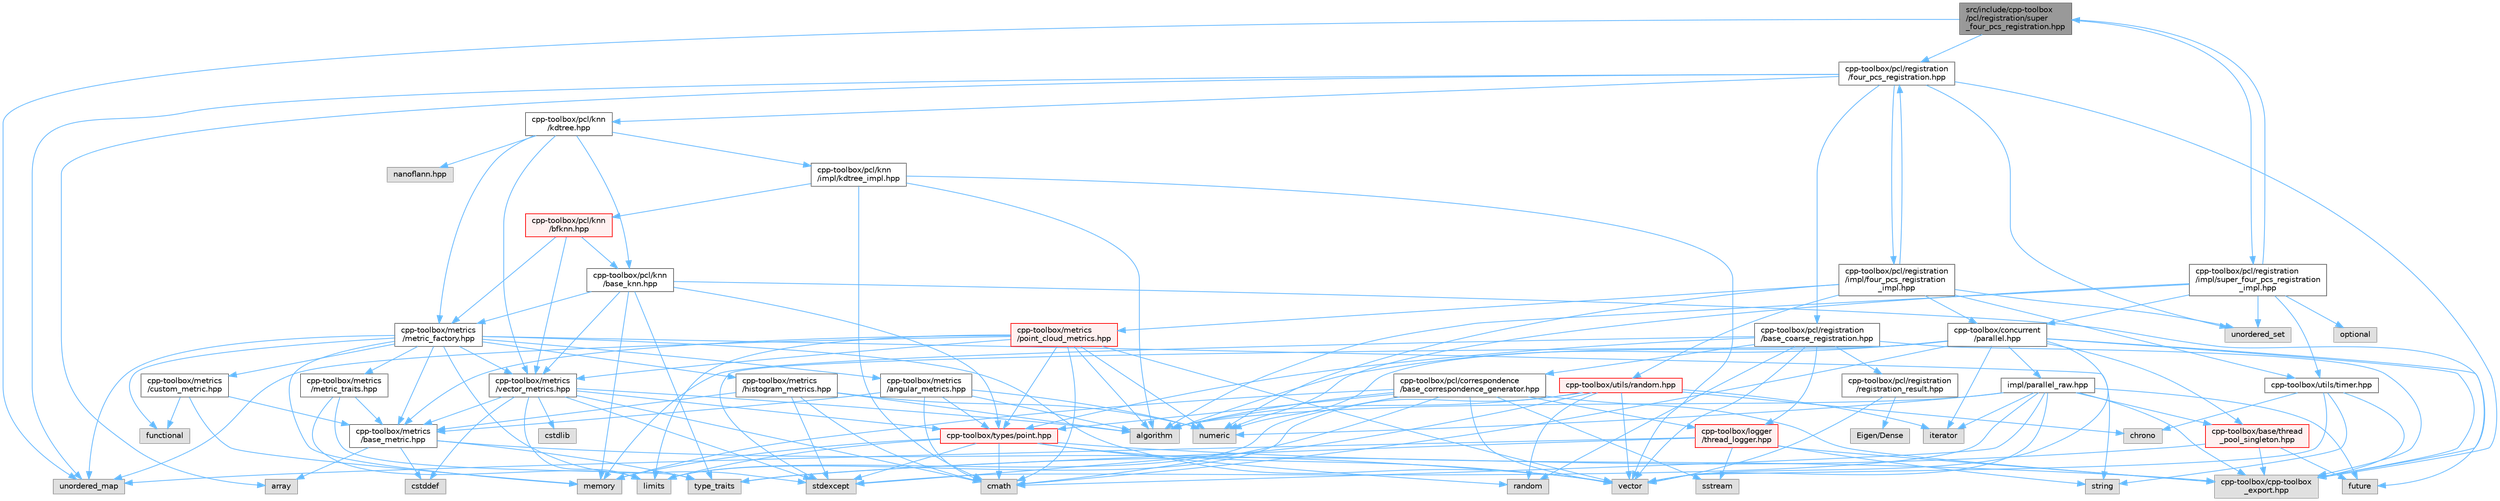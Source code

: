 digraph "src/include/cpp-toolbox/pcl/registration/super_four_pcs_registration.hpp"
{
 // LATEX_PDF_SIZE
  bgcolor="transparent";
  edge [fontname=Helvetica,fontsize=10,labelfontname=Helvetica,labelfontsize=10];
  node [fontname=Helvetica,fontsize=10,shape=box,height=0.2,width=0.4];
  Node1 [id="Node000001",label="src/include/cpp-toolbox\l/pcl/registration/super\l_four_pcs_registration.hpp",height=0.2,width=0.4,color="gray40", fillcolor="grey60", style="filled", fontcolor="black",tooltip=" "];
  Node1 -> Node2 [id="edge1_Node000001_Node000002",color="steelblue1",style="solid",tooltip=" "];
  Node2 [id="Node000002",label="unordered_map",height=0.2,width=0.4,color="grey60", fillcolor="#E0E0E0", style="filled",tooltip=" "];
  Node1 -> Node3 [id="edge2_Node000001_Node000003",color="steelblue1",style="solid",tooltip=" "];
  Node3 [id="Node000003",label="cpp-toolbox/pcl/registration\l/four_pcs_registration.hpp",height=0.2,width=0.4,color="grey40", fillcolor="white", style="filled",URL="$four__pcs__registration_8hpp.html",tooltip=" "];
  Node3 -> Node4 [id="edge3_Node000003_Node000004",color="steelblue1",style="solid",tooltip=" "];
  Node4 [id="Node000004",label="array",height=0.2,width=0.4,color="grey60", fillcolor="#E0E0E0", style="filled",tooltip=" "];
  Node3 -> Node2 [id="edge4_Node000003_Node000002",color="steelblue1",style="solid",tooltip=" "];
  Node3 -> Node5 [id="edge5_Node000003_Node000005",color="steelblue1",style="solid",tooltip=" "];
  Node5 [id="Node000005",label="unordered_set",height=0.2,width=0.4,color="grey60", fillcolor="#E0E0E0", style="filled",tooltip=" "];
  Node3 -> Node6 [id="edge6_Node000003_Node000006",color="steelblue1",style="solid",tooltip=" "];
  Node6 [id="Node000006",label="cpp-toolbox/cpp-toolbox\l_export.hpp",height=0.2,width=0.4,color="grey60", fillcolor="#E0E0E0", style="filled",tooltip=" "];
  Node3 -> Node7 [id="edge7_Node000003_Node000007",color="steelblue1",style="solid",tooltip=" "];
  Node7 [id="Node000007",label="cpp-toolbox/pcl/knn\l/kdtree.hpp",height=0.2,width=0.4,color="grey40", fillcolor="white", style="filled",URL="$kdtree_8hpp.html",tooltip=" "];
  Node7 -> Node8 [id="edge8_Node000007_Node000008",color="steelblue1",style="solid",tooltip=" "];
  Node8 [id="Node000008",label="cpp-toolbox/pcl/knn\l/base_knn.hpp",height=0.2,width=0.4,color="grey40", fillcolor="white", style="filled",URL="$base__knn_8hpp.html",tooltip=" "];
  Node8 -> Node9 [id="edge9_Node000008_Node000009",color="steelblue1",style="solid",tooltip=" "];
  Node9 [id="Node000009",label="memory",height=0.2,width=0.4,color="grey60", fillcolor="#E0E0E0", style="filled",tooltip=" "];
  Node8 -> Node10 [id="edge10_Node000008_Node000010",color="steelblue1",style="solid",tooltip=" "];
  Node10 [id="Node000010",label="type_traits",height=0.2,width=0.4,color="grey60", fillcolor="#E0E0E0", style="filled",tooltip=" "];
  Node8 -> Node6 [id="edge11_Node000008_Node000006",color="steelblue1",style="solid",tooltip=" "];
  Node8 -> Node11 [id="edge12_Node000008_Node000011",color="steelblue1",style="solid",tooltip=" "];
  Node11 [id="Node000011",label="cpp-toolbox/types/point.hpp",height=0.2,width=0.4,color="red", fillcolor="#FFF0F0", style="filled",URL="$point_8hpp.html",tooltip=" "];
  Node11 -> Node12 [id="edge13_Node000011_Node000012",color="steelblue1",style="solid",tooltip=" "];
  Node12 [id="Node000012",label="cmath",height=0.2,width=0.4,color="grey60", fillcolor="#E0E0E0", style="filled",tooltip=" "];
  Node11 -> Node14 [id="edge14_Node000011_Node000014",color="steelblue1",style="solid",tooltip=" "];
  Node14 [id="Node000014",label="limits",height=0.2,width=0.4,color="grey60", fillcolor="#E0E0E0", style="filled",tooltip=" "];
  Node11 -> Node9 [id="edge15_Node000011_Node000009",color="steelblue1",style="solid",tooltip=" "];
  Node11 -> Node16 [id="edge16_Node000011_Node000016",color="steelblue1",style="solid",tooltip=" "];
  Node16 [id="Node000016",label="random",height=0.2,width=0.4,color="grey60", fillcolor="#E0E0E0", style="filled",tooltip=" "];
  Node11 -> Node17 [id="edge17_Node000011_Node000017",color="steelblue1",style="solid",tooltip=" "];
  Node17 [id="Node000017",label="stdexcept",height=0.2,width=0.4,color="grey60", fillcolor="#E0E0E0", style="filled",tooltip=" "];
  Node11 -> Node18 [id="edge18_Node000011_Node000018",color="steelblue1",style="solid",tooltip=" "];
  Node18 [id="Node000018",label="vector",height=0.2,width=0.4,color="grey60", fillcolor="#E0E0E0", style="filled",tooltip=" "];
  Node11 -> Node6 [id="edge19_Node000011_Node000006",color="steelblue1",style="solid",tooltip=" "];
  Node8 -> Node31 [id="edge20_Node000008_Node000031",color="steelblue1",style="solid",tooltip=" "];
  Node31 [id="Node000031",label="cpp-toolbox/metrics\l/vector_metrics.hpp",height=0.2,width=0.4,color="grey40", fillcolor="white", style="filled",URL="$vector__metrics_8hpp.html",tooltip=" "];
  Node31 -> Node32 [id="edge21_Node000031_Node000032",color="steelblue1",style="solid",tooltip=" "];
  Node32 [id="Node000032",label="algorithm",height=0.2,width=0.4,color="grey60", fillcolor="#E0E0E0", style="filled",tooltip=" "];
  Node31 -> Node12 [id="edge22_Node000031_Node000012",color="steelblue1",style="solid",tooltip=" "];
  Node31 -> Node33 [id="edge23_Node000031_Node000033",color="steelblue1",style="solid",tooltip=" "];
  Node33 [id="Node000033",label="cstddef",height=0.2,width=0.4,color="grey60", fillcolor="#E0E0E0", style="filled",tooltip=" "];
  Node31 -> Node34 [id="edge24_Node000031_Node000034",color="steelblue1",style="solid",tooltip=" "];
  Node34 [id="Node000034",label="cstdlib",height=0.2,width=0.4,color="grey60", fillcolor="#E0E0E0", style="filled",tooltip=" "];
  Node31 -> Node14 [id="edge25_Node000031_Node000014",color="steelblue1",style="solid",tooltip=" "];
  Node31 -> Node17 [id="edge26_Node000031_Node000017",color="steelblue1",style="solid",tooltip=" "];
  Node31 -> Node35 [id="edge27_Node000031_Node000035",color="steelblue1",style="solid",tooltip=" "];
  Node35 [id="Node000035",label="cpp-toolbox/metrics\l/base_metric.hpp",height=0.2,width=0.4,color="grey40", fillcolor="white", style="filled",URL="$base__metric_8hpp.html",tooltip=" "];
  Node35 -> Node33 [id="edge28_Node000035_Node000033",color="steelblue1",style="solid",tooltip=" "];
  Node35 -> Node18 [id="edge29_Node000035_Node000018",color="steelblue1",style="solid",tooltip=" "];
  Node35 -> Node4 [id="edge30_Node000035_Node000004",color="steelblue1",style="solid",tooltip=" "];
  Node35 -> Node10 [id="edge31_Node000035_Node000010",color="steelblue1",style="solid",tooltip=" "];
  Node31 -> Node11 [id="edge32_Node000031_Node000011",color="steelblue1",style="solid",tooltip=" "];
  Node8 -> Node36 [id="edge33_Node000008_Node000036",color="steelblue1",style="solid",tooltip=" "];
  Node36 [id="Node000036",label="cpp-toolbox/metrics\l/metric_factory.hpp",height=0.2,width=0.4,color="grey40", fillcolor="white", style="filled",URL="$metric__factory_8hpp.html",tooltip=" "];
  Node36 -> Node9 [id="edge34_Node000036_Node000009",color="steelblue1",style="solid",tooltip=" "];
  Node36 -> Node20 [id="edge35_Node000036_Node000020",color="steelblue1",style="solid",tooltip=" "];
  Node20 [id="Node000020",label="string",height=0.2,width=0.4,color="grey60", fillcolor="#E0E0E0", style="filled",tooltip=" "];
  Node36 -> Node2 [id="edge36_Node000036_Node000002",color="steelblue1",style="solid",tooltip=" "];
  Node36 -> Node23 [id="edge37_Node000036_Node000023",color="steelblue1",style="solid",tooltip=" "];
  Node23 [id="Node000023",label="functional",height=0.2,width=0.4,color="grey60", fillcolor="#E0E0E0", style="filled",tooltip=" "];
  Node36 -> Node17 [id="edge38_Node000036_Node000017",color="steelblue1",style="solid",tooltip=" "];
  Node36 -> Node18 [id="edge39_Node000036_Node000018",color="steelblue1",style="solid",tooltip=" "];
  Node36 -> Node35 [id="edge40_Node000036_Node000035",color="steelblue1",style="solid",tooltip=" "];
  Node36 -> Node37 [id="edge41_Node000036_Node000037",color="steelblue1",style="solid",tooltip=" "];
  Node37 [id="Node000037",label="cpp-toolbox/metrics\l/metric_traits.hpp",height=0.2,width=0.4,color="grey40", fillcolor="white", style="filled",URL="$metric__traits_8hpp.html",tooltip=" "];
  Node37 -> Node10 [id="edge42_Node000037_Node000010",color="steelblue1",style="solid",tooltip=" "];
  Node37 -> Node14 [id="edge43_Node000037_Node000014",color="steelblue1",style="solid",tooltip=" "];
  Node37 -> Node35 [id="edge44_Node000037_Node000035",color="steelblue1",style="solid",tooltip=" "];
  Node36 -> Node31 [id="edge45_Node000036_Node000031",color="steelblue1",style="solid",tooltip=" "];
  Node36 -> Node38 [id="edge46_Node000036_Node000038",color="steelblue1",style="solid",tooltip=" "];
  Node38 [id="Node000038",label="cpp-toolbox/metrics\l/histogram_metrics.hpp",height=0.2,width=0.4,color="grey40", fillcolor="white", style="filled",URL="$histogram__metrics_8hpp.html",tooltip=" "];
  Node38 -> Node32 [id="edge47_Node000038_Node000032",color="steelblue1",style="solid",tooltip=" "];
  Node38 -> Node12 [id="edge48_Node000038_Node000012",color="steelblue1",style="solid",tooltip=" "];
  Node38 -> Node39 [id="edge49_Node000038_Node000039",color="steelblue1",style="solid",tooltip=" "];
  Node39 [id="Node000039",label="numeric",height=0.2,width=0.4,color="grey60", fillcolor="#E0E0E0", style="filled",tooltip=" "];
  Node38 -> Node17 [id="edge50_Node000038_Node000017",color="steelblue1",style="solid",tooltip=" "];
  Node38 -> Node35 [id="edge51_Node000038_Node000035",color="steelblue1",style="solid",tooltip=" "];
  Node36 -> Node40 [id="edge52_Node000036_Node000040",color="steelblue1",style="solid",tooltip=" "];
  Node40 [id="Node000040",label="cpp-toolbox/metrics\l/angular_metrics.hpp",height=0.2,width=0.4,color="grey40", fillcolor="white", style="filled",URL="$angular__metrics_8hpp.html",tooltip=" "];
  Node40 -> Node32 [id="edge53_Node000040_Node000032",color="steelblue1",style="solid",tooltip=" "];
  Node40 -> Node12 [id="edge54_Node000040_Node000012",color="steelblue1",style="solid",tooltip=" "];
  Node40 -> Node39 [id="edge55_Node000040_Node000039",color="steelblue1",style="solid",tooltip=" "];
  Node40 -> Node35 [id="edge56_Node000040_Node000035",color="steelblue1",style="solid",tooltip=" "];
  Node40 -> Node11 [id="edge57_Node000040_Node000011",color="steelblue1",style="solid",tooltip=" "];
  Node36 -> Node41 [id="edge58_Node000036_Node000041",color="steelblue1",style="solid",tooltip=" "];
  Node41 [id="Node000041",label="cpp-toolbox/metrics\l/custom_metric.hpp",height=0.2,width=0.4,color="grey40", fillcolor="white", style="filled",URL="$custom__metric_8hpp.html",tooltip=" "];
  Node41 -> Node23 [id="edge59_Node000041_Node000023",color="steelblue1",style="solid",tooltip=" "];
  Node41 -> Node9 [id="edge60_Node000041_Node000009",color="steelblue1",style="solid",tooltip=" "];
  Node41 -> Node35 [id="edge61_Node000041_Node000035",color="steelblue1",style="solid",tooltip=" "];
  Node7 -> Node36 [id="edge62_Node000007_Node000036",color="steelblue1",style="solid",tooltip=" "];
  Node7 -> Node31 [id="edge63_Node000007_Node000031",color="steelblue1",style="solid",tooltip=" "];
  Node7 -> Node42 [id="edge64_Node000007_Node000042",color="steelblue1",style="solid",tooltip=" "];
  Node42 [id="Node000042",label="nanoflann.hpp",height=0.2,width=0.4,color="grey60", fillcolor="#E0E0E0", style="filled",tooltip=" "];
  Node7 -> Node43 [id="edge65_Node000007_Node000043",color="steelblue1",style="solid",tooltip=" "];
  Node43 [id="Node000043",label="cpp-toolbox/pcl/knn\l/impl/kdtree_impl.hpp",height=0.2,width=0.4,color="grey40", fillcolor="white", style="filled",URL="$kdtree__impl_8hpp.html",tooltip=" "];
  Node43 -> Node32 [id="edge66_Node000043_Node000032",color="steelblue1",style="solid",tooltip=" "];
  Node43 -> Node12 [id="edge67_Node000043_Node000012",color="steelblue1",style="solid",tooltip=" "];
  Node43 -> Node18 [id="edge68_Node000043_Node000018",color="steelblue1",style="solid",tooltip=" "];
  Node43 -> Node44 [id="edge69_Node000043_Node000044",color="steelblue1",style="solid",tooltip=" "];
  Node44 [id="Node000044",label="cpp-toolbox/pcl/knn\l/bfknn.hpp",height=0.2,width=0.4,color="red", fillcolor="#FFF0F0", style="filled",URL="$bfknn_8hpp.html",tooltip=" "];
  Node44 -> Node8 [id="edge70_Node000044_Node000008",color="steelblue1",style="solid",tooltip=" "];
  Node44 -> Node36 [id="edge71_Node000044_Node000036",color="steelblue1",style="solid",tooltip=" "];
  Node44 -> Node31 [id="edge72_Node000044_Node000031",color="steelblue1",style="solid",tooltip=" "];
  Node3 -> Node47 [id="edge73_Node000003_Node000047",color="steelblue1",style="solid",tooltip=" "];
  Node47 [id="Node000047",label="cpp-toolbox/pcl/registration\l/base_coarse_registration.hpp",height=0.2,width=0.4,color="grey40", fillcolor="white", style="filled",URL="$base__coarse__registration_8hpp.html",tooltip=" "];
  Node47 -> Node9 [id="edge74_Node000047_Node000009",color="steelblue1",style="solid",tooltip=" "];
  Node47 -> Node18 [id="edge75_Node000047_Node000018",color="steelblue1",style="solid",tooltip=" "];
  Node47 -> Node16 [id="edge76_Node000047_Node000016",color="steelblue1",style="solid",tooltip=" "];
  Node47 -> Node6 [id="edge77_Node000047_Node000006",color="steelblue1",style="solid",tooltip=" "];
  Node47 -> Node48 [id="edge78_Node000047_Node000048",color="steelblue1",style="solid",tooltip=" "];
  Node48 [id="Node000048",label="cpp-toolbox/pcl/correspondence\l/base_correspondence_generator.hpp",height=0.2,width=0.4,color="grey40", fillcolor="white", style="filled",URL="$base__correspondence__generator_8hpp.html",tooltip=" "];
  Node48 -> Node9 [id="edge79_Node000048_Node000009",color="steelblue1",style="solid",tooltip=" "];
  Node48 -> Node18 [id="edge80_Node000048_Node000018",color="steelblue1",style="solid",tooltip=" "];
  Node48 -> Node49 [id="edge81_Node000048_Node000049",color="steelblue1",style="solid",tooltip=" "];
  Node49 [id="Node000049",label="sstream",height=0.2,width=0.4,color="grey60", fillcolor="#E0E0E0", style="filled",tooltip=" "];
  Node48 -> Node32 [id="edge82_Node000048_Node000032",color="steelblue1",style="solid",tooltip=" "];
  Node48 -> Node14 [id="edge83_Node000048_Node000014",color="steelblue1",style="solid",tooltip=" "];
  Node48 -> Node12 [id="edge84_Node000048_Node000012",color="steelblue1",style="solid",tooltip=" "];
  Node48 -> Node11 [id="edge85_Node000048_Node000011",color="steelblue1",style="solid",tooltip=" "];
  Node48 -> Node6 [id="edge86_Node000048_Node000006",color="steelblue1",style="solid",tooltip=" "];
  Node48 -> Node50 [id="edge87_Node000048_Node000050",color="steelblue1",style="solid",tooltip=" "];
  Node50 [id="Node000050",label="cpp-toolbox/logger\l/thread_logger.hpp",height=0.2,width=0.4,color="red", fillcolor="#FFF0F0", style="filled",URL="$thread__logger_8hpp.html",tooltip=" "];
  Node50 -> Node49 [id="edge88_Node000050_Node000049",color="steelblue1",style="solid",tooltip=" "];
  Node50 -> Node20 [id="edge89_Node000050_Node000020",color="steelblue1",style="solid",tooltip=" "];
  Node50 -> Node10 [id="edge90_Node000050_Node000010",color="steelblue1",style="solid",tooltip=" "];
  Node50 -> Node2 [id="edge91_Node000050_Node000002",color="steelblue1",style="solid",tooltip=" "];
  Node50 -> Node6 [id="edge92_Node000050_Node000006",color="steelblue1",style="solid",tooltip=" "];
  Node47 -> Node63 [id="edge93_Node000047_Node000063",color="steelblue1",style="solid",tooltip=" "];
  Node63 [id="Node000063",label="cpp-toolbox/pcl/registration\l/registration_result.hpp",height=0.2,width=0.4,color="grey40", fillcolor="white", style="filled",URL="$registration__result_8hpp.html",tooltip=" "];
  Node63 -> Node18 [id="edge94_Node000063_Node000018",color="steelblue1",style="solid",tooltip=" "];
  Node63 -> Node64 [id="edge95_Node000063_Node000064",color="steelblue1",style="solid",tooltip=" "];
  Node64 [id="Node000064",label="Eigen/Dense",height=0.2,width=0.4,color="grey60", fillcolor="#E0E0E0", style="filled",tooltip=" "];
  Node47 -> Node11 [id="edge96_Node000047_Node000011",color="steelblue1",style="solid",tooltip=" "];
  Node47 -> Node50 [id="edge97_Node000047_Node000050",color="steelblue1",style="solid",tooltip=" "];
  Node3 -> Node65 [id="edge98_Node000003_Node000065",color="steelblue1",style="solid",tooltip=" "];
  Node65 [id="Node000065",label="cpp-toolbox/pcl/registration\l/impl/four_pcs_registration\l_impl.hpp",height=0.2,width=0.4,color="grey40", fillcolor="white", style="filled",URL="$four__pcs__registration__impl_8hpp.html",tooltip=" "];
  Node65 -> Node39 [id="edge99_Node000065_Node000039",color="steelblue1",style="solid",tooltip=" "];
  Node65 -> Node5 [id="edge100_Node000065_Node000005",color="steelblue1",style="solid",tooltip=" "];
  Node65 -> Node66 [id="edge101_Node000065_Node000066",color="steelblue1",style="solid",tooltip=" "];
  Node66 [id="Node000066",label="cpp-toolbox/concurrent\l/parallel.hpp",height=0.2,width=0.4,color="grey40", fillcolor="white", style="filled",URL="$parallel_8hpp.html",tooltip=" "];
  Node66 -> Node32 [id="edge102_Node000066_Node000032",color="steelblue1",style="solid",tooltip=" "];
  Node66 -> Node12 [id="edge103_Node000066_Node000012",color="steelblue1",style="solid",tooltip=" "];
  Node66 -> Node67 [id="edge104_Node000066_Node000067",color="steelblue1",style="solid",tooltip=" "];
  Node67 [id="Node000067",label="future",height=0.2,width=0.4,color="grey60", fillcolor="#E0E0E0", style="filled",tooltip=" "];
  Node66 -> Node30 [id="edge105_Node000066_Node000030",color="steelblue1",style="solid",tooltip=" "];
  Node30 [id="Node000030",label="iterator",height=0.2,width=0.4,color="grey60", fillcolor="#E0E0E0", style="filled",tooltip=" "];
  Node66 -> Node39 [id="edge106_Node000066_Node000039",color="steelblue1",style="solid",tooltip=" "];
  Node66 -> Node17 [id="edge107_Node000066_Node000017",color="steelblue1",style="solid",tooltip=" "];
  Node66 -> Node18 [id="edge108_Node000066_Node000018",color="steelblue1",style="solid",tooltip=" "];
  Node66 -> Node6 [id="edge109_Node000066_Node000006",color="steelblue1",style="solid",tooltip=" "];
  Node66 -> Node68 [id="edge110_Node000066_Node000068",color="steelblue1",style="solid",tooltip=" "];
  Node68 [id="Node000068",label="cpp-toolbox/base/thread\l_pool_singleton.hpp",height=0.2,width=0.4,color="red", fillcolor="#FFF0F0", style="filled",URL="$thread__pool__singleton_8hpp.html",tooltip=" "];
  Node68 -> Node67 [id="edge111_Node000068_Node000067",color="steelblue1",style="solid",tooltip=" "];
  Node68 -> Node10 [id="edge112_Node000068_Node000010",color="steelblue1",style="solid",tooltip=" "];
  Node68 -> Node6 [id="edge113_Node000068_Node000006",color="steelblue1",style="solid",tooltip=" "];
  Node66 -> Node72 [id="edge114_Node000066_Node000072",color="steelblue1",style="solid",tooltip=" "];
  Node72 [id="Node000072",label="impl/parallel_raw.hpp",height=0.2,width=0.4,color="grey40", fillcolor="white", style="filled",URL="$parallel__raw_8hpp.html",tooltip=" "];
  Node72 -> Node32 [id="edge115_Node000072_Node000032",color="steelblue1",style="solid",tooltip=" "];
  Node72 -> Node12 [id="edge116_Node000072_Node000012",color="steelblue1",style="solid",tooltip=" "];
  Node72 -> Node67 [id="edge117_Node000072_Node000067",color="steelblue1",style="solid",tooltip=" "];
  Node72 -> Node30 [id="edge118_Node000072_Node000030",color="steelblue1",style="solid",tooltip=" "];
  Node72 -> Node39 [id="edge119_Node000072_Node000039",color="steelblue1",style="solid",tooltip=" "];
  Node72 -> Node17 [id="edge120_Node000072_Node000017",color="steelblue1",style="solid",tooltip=" "];
  Node72 -> Node18 [id="edge121_Node000072_Node000018",color="steelblue1",style="solid",tooltip=" "];
  Node72 -> Node68 [id="edge122_Node000072_Node000068",color="steelblue1",style="solid",tooltip=" "];
  Node72 -> Node6 [id="edge123_Node000072_Node000006",color="steelblue1",style="solid",tooltip=" "];
  Node65 -> Node73 [id="edge124_Node000065_Node000073",color="steelblue1",style="solid",tooltip=" "];
  Node73 [id="Node000073",label="cpp-toolbox/metrics\l/point_cloud_metrics.hpp",height=0.2,width=0.4,color="red", fillcolor="#FFF0F0", style="filled",URL="$point__cloud__metrics_8hpp.html",tooltip=" "];
  Node73 -> Node32 [id="edge125_Node000073_Node000032",color="steelblue1",style="solid",tooltip=" "];
  Node73 -> Node12 [id="edge126_Node000073_Node000012",color="steelblue1",style="solid",tooltip=" "];
  Node73 -> Node14 [id="edge127_Node000073_Node000014",color="steelblue1",style="solid",tooltip=" "];
  Node73 -> Node39 [id="edge128_Node000073_Node000039",color="steelblue1",style="solid",tooltip=" "];
  Node73 -> Node2 [id="edge129_Node000073_Node000002",color="steelblue1",style="solid",tooltip=" "];
  Node73 -> Node18 [id="edge130_Node000073_Node000018",color="steelblue1",style="solid",tooltip=" "];
  Node73 -> Node35 [id="edge131_Node000073_Node000035",color="steelblue1",style="solid",tooltip=" "];
  Node73 -> Node31 [id="edge132_Node000073_Node000031",color="steelblue1",style="solid",tooltip=" "];
  Node73 -> Node11 [id="edge133_Node000073_Node000011",color="steelblue1",style="solid",tooltip=" "];
  Node65 -> Node3 [id="edge134_Node000065_Node000003",color="steelblue1",style="solid",tooltip=" "];
  Node65 -> Node75 [id="edge135_Node000065_Node000075",color="steelblue1",style="solid",tooltip=" "];
  Node75 [id="Node000075",label="cpp-toolbox/utils/random.hpp",height=0.2,width=0.4,color="red", fillcolor="#FFF0F0", style="filled",URL="$random_8hpp.html",tooltip=" "];
  Node75 -> Node32 [id="edge136_Node000075_Node000032",color="steelblue1",style="solid",tooltip=" "];
  Node75 -> Node59 [id="edge137_Node000075_Node000059",color="steelblue1",style="solid",tooltip=" "];
  Node59 [id="Node000059",label="chrono",height=0.2,width=0.4,color="grey60", fillcolor="#E0E0E0", style="filled",tooltip=" "];
  Node75 -> Node30 [id="edge138_Node000075_Node000030",color="steelblue1",style="solid",tooltip=" "];
  Node75 -> Node14 [id="edge139_Node000075_Node000014",color="steelblue1",style="solid",tooltip=" "];
  Node75 -> Node16 [id="edge140_Node000075_Node000016",color="steelblue1",style="solid",tooltip=" "];
  Node75 -> Node17 [id="edge141_Node000075_Node000017",color="steelblue1",style="solid",tooltip=" "];
  Node75 -> Node18 [id="edge142_Node000075_Node000018",color="steelblue1",style="solid",tooltip=" "];
  Node65 -> Node77 [id="edge143_Node000065_Node000077",color="steelblue1",style="solid",tooltip=" "];
  Node77 [id="Node000077",label="cpp-toolbox/utils/timer.hpp",height=0.2,width=0.4,color="grey40", fillcolor="white", style="filled",URL="$timer_8hpp.html",tooltip=" "];
  Node77 -> Node59 [id="edge144_Node000077_Node000059",color="steelblue1",style="solid",tooltip=" "];
  Node77 -> Node20 [id="edge145_Node000077_Node000020",color="steelblue1",style="solid",tooltip=" "];
  Node77 -> Node18 [id="edge146_Node000077_Node000018",color="steelblue1",style="solid",tooltip=" "];
  Node77 -> Node6 [id="edge147_Node000077_Node000006",color="steelblue1",style="solid",tooltip=" "];
  Node1 -> Node78 [id="edge148_Node000001_Node000078",color="steelblue1",style="solid",tooltip=" "];
  Node78 [id="Node000078",label="cpp-toolbox/pcl/registration\l/impl/super_four_pcs_registration\l_impl.hpp",height=0.2,width=0.4,color="grey40", fillcolor="white", style="filled",URL="$super__four__pcs__registration__impl_8hpp.html",tooltip=" "];
  Node78 -> Node32 [id="edge149_Node000078_Node000032",color="steelblue1",style="solid",tooltip=" "];
  Node78 -> Node39 [id="edge150_Node000078_Node000039",color="steelblue1",style="solid",tooltip=" "];
  Node78 -> Node60 [id="edge151_Node000078_Node000060",color="steelblue1",style="solid",tooltip=" "];
  Node60 [id="Node000060",label="optional",height=0.2,width=0.4,color="grey60", fillcolor="#E0E0E0", style="filled",tooltip=" "];
  Node78 -> Node5 [id="edge152_Node000078_Node000005",color="steelblue1",style="solid",tooltip=" "];
  Node78 -> Node66 [id="edge153_Node000078_Node000066",color="steelblue1",style="solid",tooltip=" "];
  Node78 -> Node1 [id="edge154_Node000078_Node000001",color="steelblue1",style="solid",tooltip=" "];
  Node78 -> Node77 [id="edge155_Node000078_Node000077",color="steelblue1",style="solid",tooltip=" "];
}
